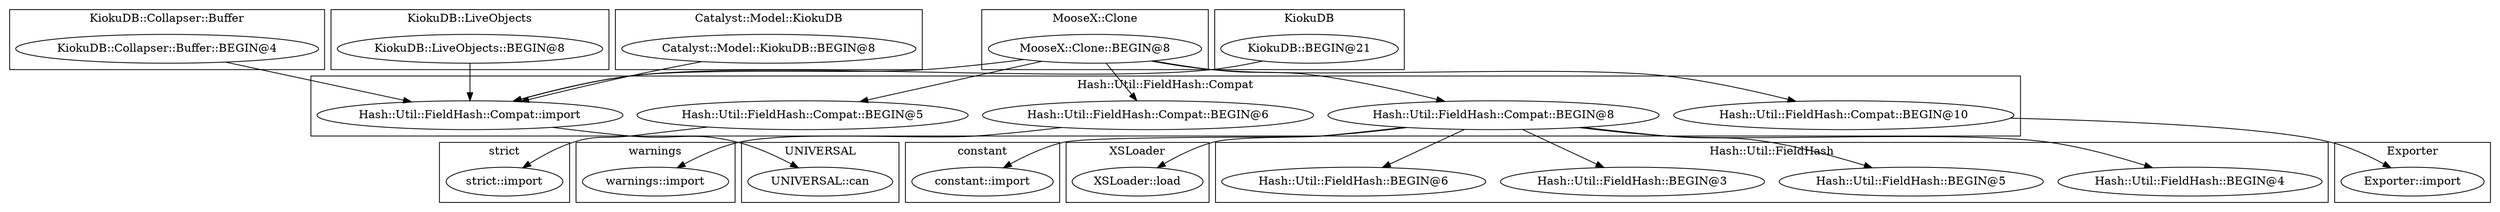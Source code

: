 digraph {
graph [overlap=false]
subgraph cluster_constant {
	label="constant";
	"constant::import";
}
subgraph cluster_KiokuDB_Collapser_Buffer {
	label="KiokuDB::Collapser::Buffer";
	"KiokuDB::Collapser::Buffer::BEGIN@4";
}
subgraph cluster_KiokuDB_LiveObjects {
	label="KiokuDB::LiveObjects";
	"KiokuDB::LiveObjects::BEGIN@8";
}
subgraph cluster_UNIVERSAL {
	label="UNIVERSAL";
	"UNIVERSAL::can";
}
subgraph cluster_Catalyst_Model_KiokuDB {
	label="Catalyst::Model::KiokuDB";
	"Catalyst::Model::KiokuDB::BEGIN@8";
}
subgraph cluster_warnings {
	label="warnings";
	"warnings::import";
}
subgraph cluster_XSLoader {
	label="XSLoader";
	"XSLoader::load";
}
subgraph cluster_Exporter {
	label="Exporter";
	"Exporter::import";
}
subgraph cluster_Hash_Util_FieldHash {
	label="Hash::Util::FieldHash";
	"Hash::Util::FieldHash::BEGIN@4";
	"Hash::Util::FieldHash::BEGIN@5";
	"Hash::Util::FieldHash::BEGIN@3";
	"Hash::Util::FieldHash::BEGIN@6";
}
subgraph cluster_MooseX_Clone {
	label="MooseX::Clone";
	"MooseX::Clone::BEGIN@8";
}
subgraph cluster_Hash_Util_FieldHash_Compat {
	label="Hash::Util::FieldHash::Compat";
	"Hash::Util::FieldHash::Compat::BEGIN@5";
	"Hash::Util::FieldHash::Compat::BEGIN@6";
	"Hash::Util::FieldHash::Compat::import";
	"Hash::Util::FieldHash::Compat::BEGIN@8";
	"Hash::Util::FieldHash::Compat::BEGIN@10";
}
subgraph cluster_KiokuDB {
	label="KiokuDB";
	"KiokuDB::BEGIN@21";
}
subgraph cluster_strict {
	label="strict";
	"strict::import";
}
"MooseX::Clone::BEGIN@8" -> "Hash::Util::FieldHash::Compat::BEGIN@10";
"MooseX::Clone::BEGIN@8" -> "Hash::Util::FieldHash::Compat::BEGIN@5";
"Hash::Util::FieldHash::Compat::BEGIN@8" -> "Hash::Util::FieldHash::BEGIN@3";
"Hash::Util::FieldHash::Compat::BEGIN@8" -> "constant::import";
"Hash::Util::FieldHash::Compat::BEGIN@8" -> "Hash::Util::FieldHash::BEGIN@6";
"Hash::Util::FieldHash::Compat::BEGIN@8" -> "Hash::Util::FieldHash::BEGIN@5";
"Hash::Util::FieldHash::Compat::BEGIN@5" -> "strict::import";
"Hash::Util::FieldHash::Compat::BEGIN@8" -> "XSLoader::load";
"Hash::Util::FieldHash::Compat::BEGIN@10" -> "Exporter::import";
"Hash::Util::FieldHash::Compat::import" -> "UNIVERSAL::can";
"Hash::Util::FieldHash::Compat::BEGIN@6" -> "warnings::import";
"MooseX::Clone::BEGIN@8" -> "Hash::Util::FieldHash::Compat::BEGIN@6";
"Hash::Util::FieldHash::Compat::BEGIN@8" -> "Hash::Util::FieldHash::BEGIN@4";
"KiokuDB::Collapser::Buffer::BEGIN@4" -> "Hash::Util::FieldHash::Compat::import";
"KiokuDB::LiveObjects::BEGIN@8" -> "Hash::Util::FieldHash::Compat::import";
"MooseX::Clone::BEGIN@8" -> "Hash::Util::FieldHash::Compat::import";
"KiokuDB::BEGIN@21" -> "Hash::Util::FieldHash::Compat::import";
"Catalyst::Model::KiokuDB::BEGIN@8" -> "Hash::Util::FieldHash::Compat::import";
"MooseX::Clone::BEGIN@8" -> "Hash::Util::FieldHash::Compat::BEGIN@8";
}
